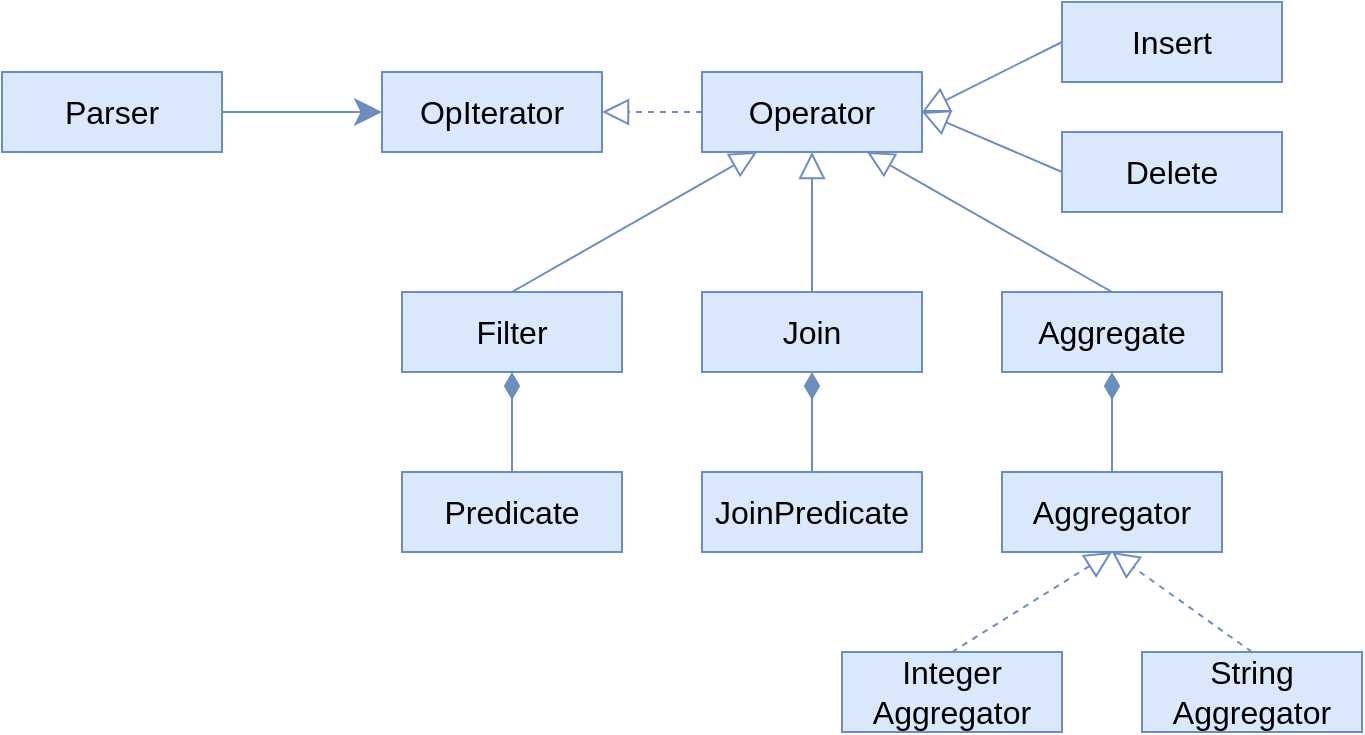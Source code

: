 <mxfile version="18.0.6" type="device"><diagram id="xdFFihO2Jdz7BvlKEnnM" name="第 1 页"><mxGraphModel dx="778" dy="537" grid="1" gridSize="10" guides="1" tooltips="1" connect="1" arrows="1" fold="1" page="1" pageScale="1" pageWidth="827" pageHeight="1169" math="0" shadow="0"><root><mxCell id="0"/><mxCell id="1" parent="0"/><mxCell id="M-FhEiP9ssVP_VC3FgME-1" value="Parser" style="rounded=0;whiteSpace=wrap;html=1;fontSize=16;fillColor=#dae8fc;strokeColor=#6c8ebf;" vertex="1" parent="1"><mxGeometry x="50" y="235" width="110" height="40" as="geometry"/></mxCell><mxCell id="M-FhEiP9ssVP_VC3FgME-2" value="OpIterator" style="rounded=0;whiteSpace=wrap;html=1;fontSize=16;fillColor=#dae8fc;strokeColor=#6c8ebf;" vertex="1" parent="1"><mxGeometry x="240" y="235" width="110" height="40" as="geometry"/></mxCell><mxCell id="M-FhEiP9ssVP_VC3FgME-3" value="Operator" style="rounded=0;whiteSpace=wrap;html=1;fontSize=16;fillColor=#dae8fc;strokeColor=#6c8ebf;" vertex="1" parent="1"><mxGeometry x="400" y="235" width="110" height="40" as="geometry"/></mxCell><mxCell id="M-FhEiP9ssVP_VC3FgME-4" value="" style="endArrow=classic;html=1;rounded=0;fontSize=16;endSize=11;strokeWidth=1;exitX=1;exitY=0.5;exitDx=0;exitDy=0;entryX=0;entryY=0.5;entryDx=0;entryDy=0;fillColor=#dae8fc;strokeColor=#6c8ebf;" edge="1" parent="1" source="M-FhEiP9ssVP_VC3FgME-1" target="M-FhEiP9ssVP_VC3FgME-2"><mxGeometry width="50" height="50" relative="1" as="geometry"><mxPoint x="160" y="-95" as="sourcePoint"/><mxPoint x="270" y="100" as="targetPoint"/></mxGeometry></mxCell><mxCell id="M-FhEiP9ssVP_VC3FgME-5" style="edgeStyle=orthogonalEdgeStyle;rounded=0;orthogonalLoop=1;jettySize=auto;html=1;exitX=0;exitY=0.5;exitDx=0;exitDy=0;dashed=1;fontSize=16;endArrow=block;endFill=0;endSize=11;strokeWidth=1;fillColor=#dae8fc;strokeColor=#6c8ebf;" edge="1" parent="1" source="M-FhEiP9ssVP_VC3FgME-3"><mxGeometry relative="1" as="geometry"><mxPoint x="325" y="30" as="sourcePoint"/><mxPoint x="350" y="255" as="targetPoint"/></mxGeometry></mxCell><mxCell id="M-FhEiP9ssVP_VC3FgME-6" value="Filter" style="rounded=0;whiteSpace=wrap;html=1;fontSize=16;fillColor=#dae8fc;strokeColor=#6c8ebf;" vertex="1" parent="1"><mxGeometry x="250" y="345" width="110" height="40" as="geometry"/></mxCell><mxCell id="M-FhEiP9ssVP_VC3FgME-7" value="Join" style="rounded=0;whiteSpace=wrap;html=1;fontSize=16;fillColor=#dae8fc;strokeColor=#6c8ebf;" vertex="1" parent="1"><mxGeometry x="400" y="345" width="110" height="40" as="geometry"/></mxCell><mxCell id="M-FhEiP9ssVP_VC3FgME-8" value="" style="endArrow=block;html=1;rounded=0;fontSize=16;endSize=11;strokeWidth=1;exitX=0.5;exitY=0;exitDx=0;exitDy=0;fillColor=#dae8fc;strokeColor=#6c8ebf;endFill=0;entryX=0.25;entryY=1;entryDx=0;entryDy=0;" edge="1" parent="1" source="M-FhEiP9ssVP_VC3FgME-6" target="M-FhEiP9ssVP_VC3FgME-3"><mxGeometry width="50" height="50" relative="1" as="geometry"><mxPoint x="170" y="265" as="sourcePoint"/><mxPoint x="250" y="265" as="targetPoint"/></mxGeometry></mxCell><mxCell id="M-FhEiP9ssVP_VC3FgME-9" value="" style="endArrow=block;html=1;rounded=0;fontSize=16;endSize=11;strokeWidth=1;exitX=0.5;exitY=0;exitDx=0;exitDy=0;entryX=0.5;entryY=1;entryDx=0;entryDy=0;fillColor=#dae8fc;strokeColor=#6c8ebf;endFill=0;" edge="1" parent="1" source="M-FhEiP9ssVP_VC3FgME-7" target="M-FhEiP9ssVP_VC3FgME-3"><mxGeometry width="50" height="50" relative="1" as="geometry"><mxPoint x="295" y="355" as="sourcePoint"/><mxPoint x="465" y="285" as="targetPoint"/></mxGeometry></mxCell><mxCell id="M-FhEiP9ssVP_VC3FgME-10" value="Aggregate" style="rounded=0;whiteSpace=wrap;html=1;fontSize=16;fillColor=#dae8fc;strokeColor=#6c8ebf;" vertex="1" parent="1"><mxGeometry x="550" y="345" width="110" height="40" as="geometry"/></mxCell><mxCell id="M-FhEiP9ssVP_VC3FgME-11" value="" style="endArrow=block;html=1;rounded=0;fontSize=16;endSize=11;strokeWidth=1;exitX=0.5;exitY=0;exitDx=0;exitDy=0;entryX=0.75;entryY=1;entryDx=0;entryDy=0;fillColor=#dae8fc;strokeColor=#6c8ebf;endFill=0;" edge="1" parent="1" source="M-FhEiP9ssVP_VC3FgME-10" target="M-FhEiP9ssVP_VC3FgME-3"><mxGeometry width="50" height="50" relative="1" as="geometry"><mxPoint x="435" y="355" as="sourcePoint"/><mxPoint x="465" y="285" as="targetPoint"/></mxGeometry></mxCell><mxCell id="M-FhEiP9ssVP_VC3FgME-12" value="Predicate" style="rounded=0;whiteSpace=wrap;html=1;fontSize=16;fillColor=#dae8fc;strokeColor=#6c8ebf;" vertex="1" parent="1"><mxGeometry x="250" y="435" width="110" height="40" as="geometry"/></mxCell><mxCell id="M-FhEiP9ssVP_VC3FgME-13" value="" style="endArrow=diamondThin;html=1;rounded=0;fontSize=16;endSize=11;strokeWidth=1;exitX=0.5;exitY=0;exitDx=0;exitDy=0;entryX=0.5;entryY=1;entryDx=0;entryDy=0;endFill=1;fillColor=#dae8fc;strokeColor=#6c8ebf;" edge="1" parent="1" source="M-FhEiP9ssVP_VC3FgME-12" target="M-FhEiP9ssVP_VC3FgME-6"><mxGeometry width="50" height="50" relative="1" as="geometry"><mxPoint x="347.5" y="385" as="sourcePoint"/><mxPoint x="240" y="315" as="targetPoint"/></mxGeometry></mxCell><mxCell id="M-FhEiP9ssVP_VC3FgME-14" value="JoinPredicate" style="rounded=0;whiteSpace=wrap;html=1;fontSize=16;fillColor=#dae8fc;strokeColor=#6c8ebf;" vertex="1" parent="1"><mxGeometry x="400" y="435" width="110" height="40" as="geometry"/></mxCell><mxCell id="M-FhEiP9ssVP_VC3FgME-15" value="" style="endArrow=diamondThin;html=1;rounded=0;fontSize=16;endSize=11;strokeWidth=1;exitX=0.5;exitY=0;exitDx=0;exitDy=0;endFill=1;fillColor=#dae8fc;strokeColor=#6c8ebf;" edge="1" parent="1" source="M-FhEiP9ssVP_VC3FgME-14" target="M-FhEiP9ssVP_VC3FgME-7"><mxGeometry width="50" height="50" relative="1" as="geometry"><mxPoint x="315" y="445" as="sourcePoint"/><mxPoint x="315" y="395" as="targetPoint"/></mxGeometry></mxCell><mxCell id="M-FhEiP9ssVP_VC3FgME-16" value="Aggregator" style="rounded=0;whiteSpace=wrap;html=1;fontSize=16;fillColor=#dae8fc;strokeColor=#6c8ebf;" vertex="1" parent="1"><mxGeometry x="550" y="435" width="110" height="40" as="geometry"/></mxCell><mxCell id="M-FhEiP9ssVP_VC3FgME-17" value="" style="endArrow=diamondThin;html=1;rounded=0;fontSize=16;endSize=11;strokeWidth=1;exitX=0.5;exitY=0;exitDx=0;exitDy=0;endFill=1;fillColor=#dae8fc;strokeColor=#6c8ebf;entryX=0.5;entryY=1;entryDx=0;entryDy=0;" edge="1" parent="1" source="M-FhEiP9ssVP_VC3FgME-16" target="M-FhEiP9ssVP_VC3FgME-10"><mxGeometry width="50" height="50" relative="1" as="geometry"><mxPoint x="465" y="445" as="sourcePoint"/><mxPoint x="465" y="395" as="targetPoint"/></mxGeometry></mxCell><mxCell id="M-FhEiP9ssVP_VC3FgME-18" value="Integer&lt;br&gt;Aggregator" style="rounded=0;whiteSpace=wrap;html=1;fontSize=16;fillColor=#dae8fc;strokeColor=#6c8ebf;" vertex="1" parent="1"><mxGeometry x="470" y="525" width="110" height="40" as="geometry"/></mxCell><mxCell id="M-FhEiP9ssVP_VC3FgME-19" value="String&lt;br&gt;Aggregator" style="rounded=0;whiteSpace=wrap;html=1;fontSize=16;fillColor=#dae8fc;strokeColor=#6c8ebf;" vertex="1" parent="1"><mxGeometry x="620" y="525" width="110" height="40" as="geometry"/></mxCell><mxCell id="M-FhEiP9ssVP_VC3FgME-20" value="" style="endArrow=block;html=1;rounded=0;fontSize=16;endSize=11;strokeWidth=1;exitX=0.5;exitY=0;exitDx=0;exitDy=0;fillColor=#dae8fc;strokeColor=#6c8ebf;endFill=0;entryX=0.5;entryY=1;entryDx=0;entryDy=0;dashed=1;" edge="1" parent="1" source="M-FhEiP9ssVP_VC3FgME-18" target="M-FhEiP9ssVP_VC3FgME-16"><mxGeometry width="50" height="50" relative="1" as="geometry"><mxPoint x="315" y="355" as="sourcePoint"/><mxPoint x="437.5" y="285" as="targetPoint"/></mxGeometry></mxCell><mxCell id="M-FhEiP9ssVP_VC3FgME-21" value="" style="endArrow=block;html=1;rounded=0;fontSize=16;endSize=11;strokeWidth=1;exitX=0.5;exitY=0;exitDx=0;exitDy=0;fillColor=#dae8fc;strokeColor=#6c8ebf;endFill=0;entryX=0.5;entryY=1;entryDx=0;entryDy=0;dashed=1;" edge="1" parent="1" source="M-FhEiP9ssVP_VC3FgME-19" target="M-FhEiP9ssVP_VC3FgME-16"><mxGeometry width="50" height="50" relative="1" as="geometry"><mxPoint x="515" y="535" as="sourcePoint"/><mxPoint x="615" y="485" as="targetPoint"/></mxGeometry></mxCell><mxCell id="M-FhEiP9ssVP_VC3FgME-22" value="Insert" style="rounded=0;whiteSpace=wrap;html=1;fontSize=16;fillColor=#dae8fc;strokeColor=#6c8ebf;" vertex="1" parent="1"><mxGeometry x="580" y="200" width="110" height="40" as="geometry"/></mxCell><mxCell id="M-FhEiP9ssVP_VC3FgME-23" value="Delete" style="rounded=0;whiteSpace=wrap;html=1;fontSize=16;fillColor=#dae8fc;strokeColor=#6c8ebf;" vertex="1" parent="1"><mxGeometry x="580" y="265" width="110" height="40" as="geometry"/></mxCell><mxCell id="M-FhEiP9ssVP_VC3FgME-24" value="" style="endArrow=block;html=1;rounded=0;fontSize=16;endSize=11;strokeWidth=1;exitX=0;exitY=0.5;exitDx=0;exitDy=0;entryX=1;entryY=0.5;entryDx=0;entryDy=0;fillColor=#dae8fc;strokeColor=#6c8ebf;endFill=0;" edge="1" parent="1" source="M-FhEiP9ssVP_VC3FgME-22" target="M-FhEiP9ssVP_VC3FgME-3"><mxGeometry width="50" height="50" relative="1" as="geometry"><mxPoint x="615" y="355" as="sourcePoint"/><mxPoint x="492.5" y="285" as="targetPoint"/></mxGeometry></mxCell><mxCell id="M-FhEiP9ssVP_VC3FgME-25" value="" style="endArrow=block;html=1;rounded=0;fontSize=16;endSize=11;strokeWidth=1;exitX=0;exitY=0.5;exitDx=0;exitDy=0;entryX=1;entryY=0.5;entryDx=0;entryDy=0;fillColor=#dae8fc;strokeColor=#6c8ebf;endFill=0;" edge="1" parent="1" source="M-FhEiP9ssVP_VC3FgME-23" target="M-FhEiP9ssVP_VC3FgME-3"><mxGeometry width="50" height="50" relative="1" as="geometry"><mxPoint x="590" y="230" as="sourcePoint"/><mxPoint x="520" y="265" as="targetPoint"/></mxGeometry></mxCell></root></mxGraphModel></diagram></mxfile>